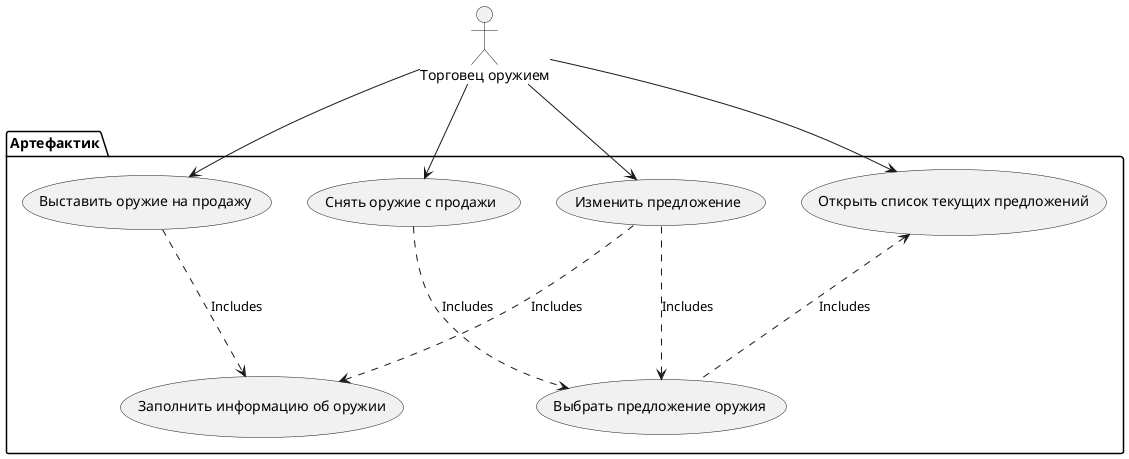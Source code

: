@startuml
actor "Торговец оружием" as GunSeller

package Артефактик {

    usecase "Выставить оружие на продажу" as CreateGunProduct
    usecase "Заполнить информацию об оружии" as FillGunInfo

    usecase "Изменить предложение" as EditGunProduct

    usecase "Снять оружие с продажи" as CancelGunProduct

    usecase "Открыть список текущих предложений" as GetProductList

    usecase "Выбрать предложение оружия" as SelectProduct

    CreateGunProduct .-down-> FillGunInfo: Includes
    EditGunProduct .-down-> FillGunInfo: Includes

    CancelGunProduct .-down-> SelectProduct: Includes
    EditGunProduct .-down-> SelectProduct: Includes
    SelectProduct .-up-> GetProductList: Includes
   
 
}


GunSeller --> CreateGunProduct
GunSeller --> GetProductList
GunSeller --> EditGunProduct 
GunSeller --> CancelGunProduct 
@enduml